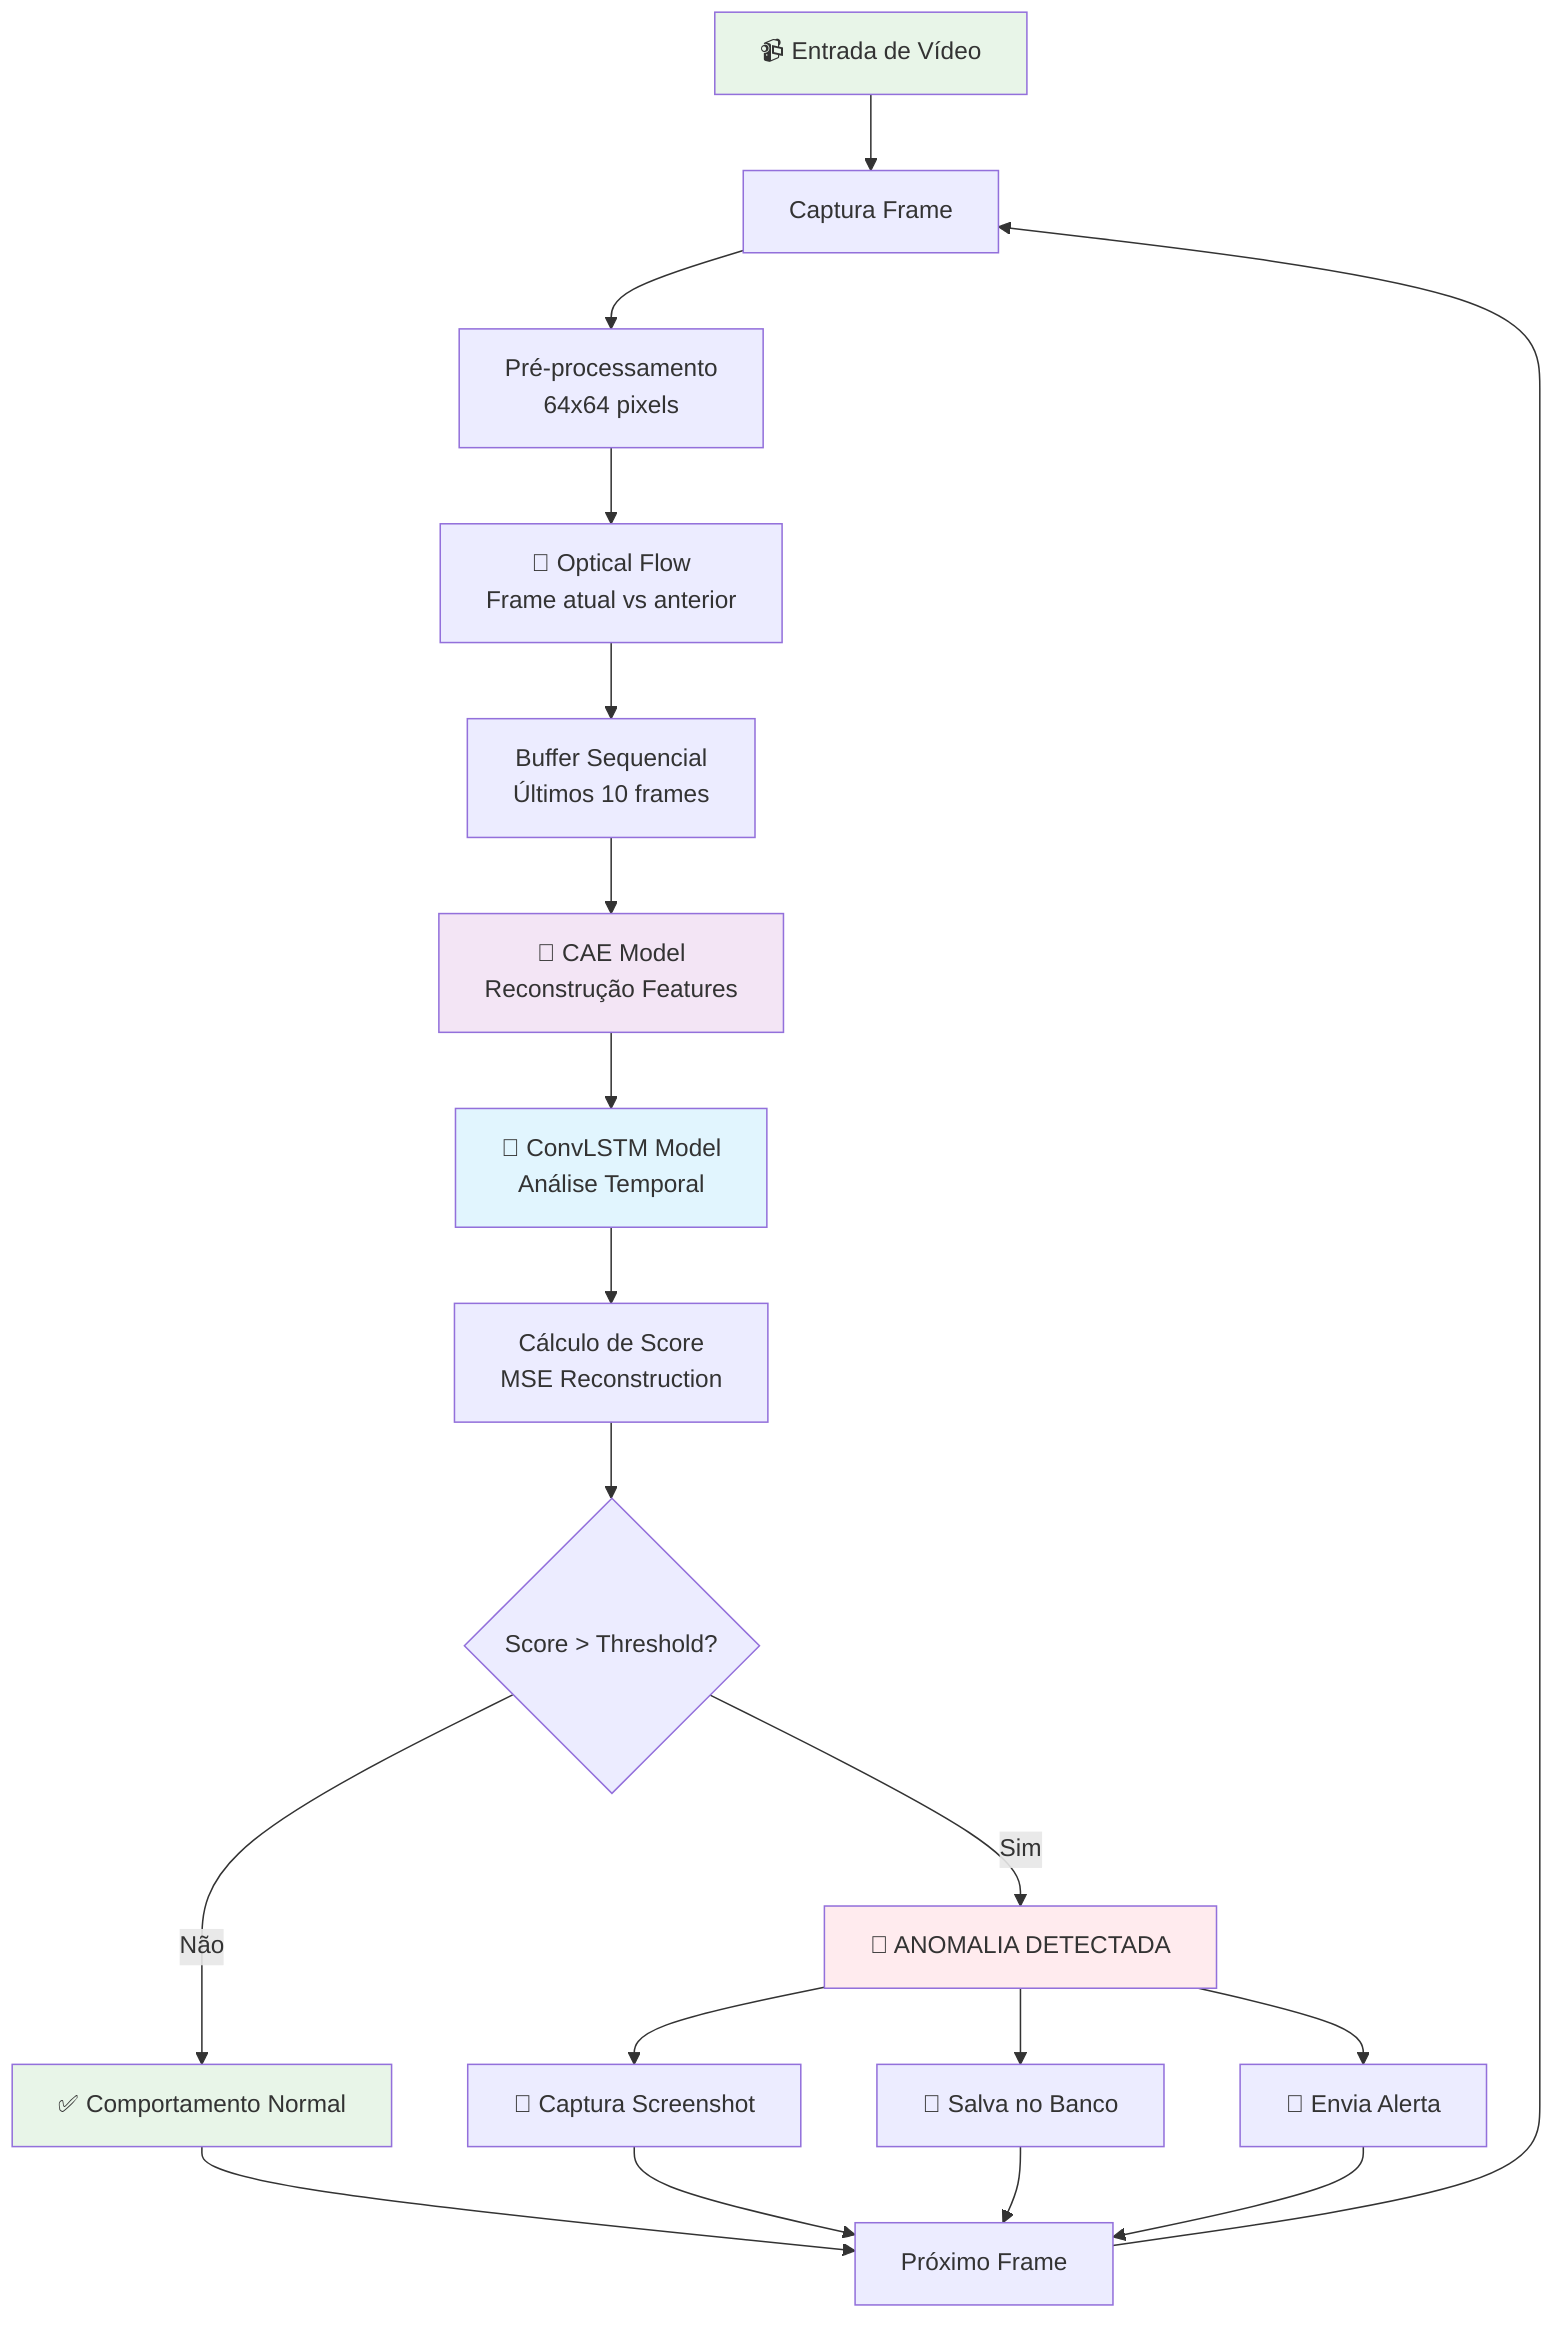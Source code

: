 flowchart TD
    A[📹 Entrada de Vídeo] --> B[Captura Frame]
    B --> C[Pré-processamento<br/>64x64 pixels]
    C --> D[🔄 Optical Flow<br/>Frame atual vs anterior]
    
    D --> E[Buffer Sequencial<br/>Últimos 10 frames]
    E --> F[🧠 CAE Model<br/>Reconstrução Features]
    F --> G[🔄 ConvLSTM Model<br/>Análise Temporal]
    
    G --> H[Cálculo de Score<br/>MSE Reconstruction]
    H --> I{Score > Threshold?}
    
    I -->|Sim| J[🚨 ANOMALIA DETECTADA]
    I -->|Não| K[✅ Comportamento Normal]
    
    J --> L[📸 Captura Screenshot]
    J --> M[💾 Salva no Banco]
    J --> N[📧 Envia Alerta]
    
    K --> O[Próximo Frame]
    L --> O
    M --> O
    N --> O
    
    O --> B
    
    style A fill:#e8f5e8
    style J fill:#ffebee
    style K fill:#e8f5e8
    style F fill:#f3e5f5
    style G fill:#e1f5fe
